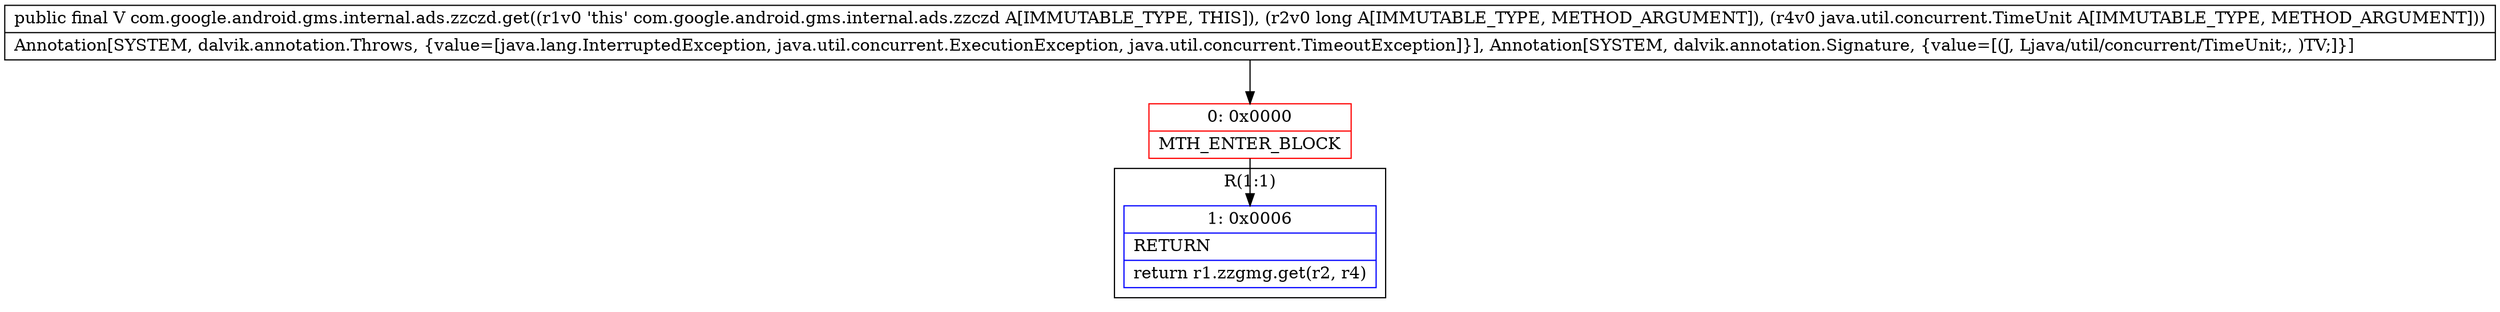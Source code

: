 digraph "CFG forcom.google.android.gms.internal.ads.zzczd.get(JLjava\/util\/concurrent\/TimeUnit;)Ljava\/lang\/Object;" {
subgraph cluster_Region_1050260130 {
label = "R(1:1)";
node [shape=record,color=blue];
Node_1 [shape=record,label="{1\:\ 0x0006|RETURN\l|return r1.zzgmg.get(r2, r4)\l}"];
}
Node_0 [shape=record,color=red,label="{0\:\ 0x0000|MTH_ENTER_BLOCK\l}"];
MethodNode[shape=record,label="{public final V com.google.android.gms.internal.ads.zzczd.get((r1v0 'this' com.google.android.gms.internal.ads.zzczd A[IMMUTABLE_TYPE, THIS]), (r2v0 long A[IMMUTABLE_TYPE, METHOD_ARGUMENT]), (r4v0 java.util.concurrent.TimeUnit A[IMMUTABLE_TYPE, METHOD_ARGUMENT]))  | Annotation[SYSTEM, dalvik.annotation.Throws, \{value=[java.lang.InterruptedException, java.util.concurrent.ExecutionException, java.util.concurrent.TimeoutException]\}], Annotation[SYSTEM, dalvik.annotation.Signature, \{value=[(J, Ljava\/util\/concurrent\/TimeUnit;, )TV;]\}]\l}"];
MethodNode -> Node_0;
Node_0 -> Node_1;
}

